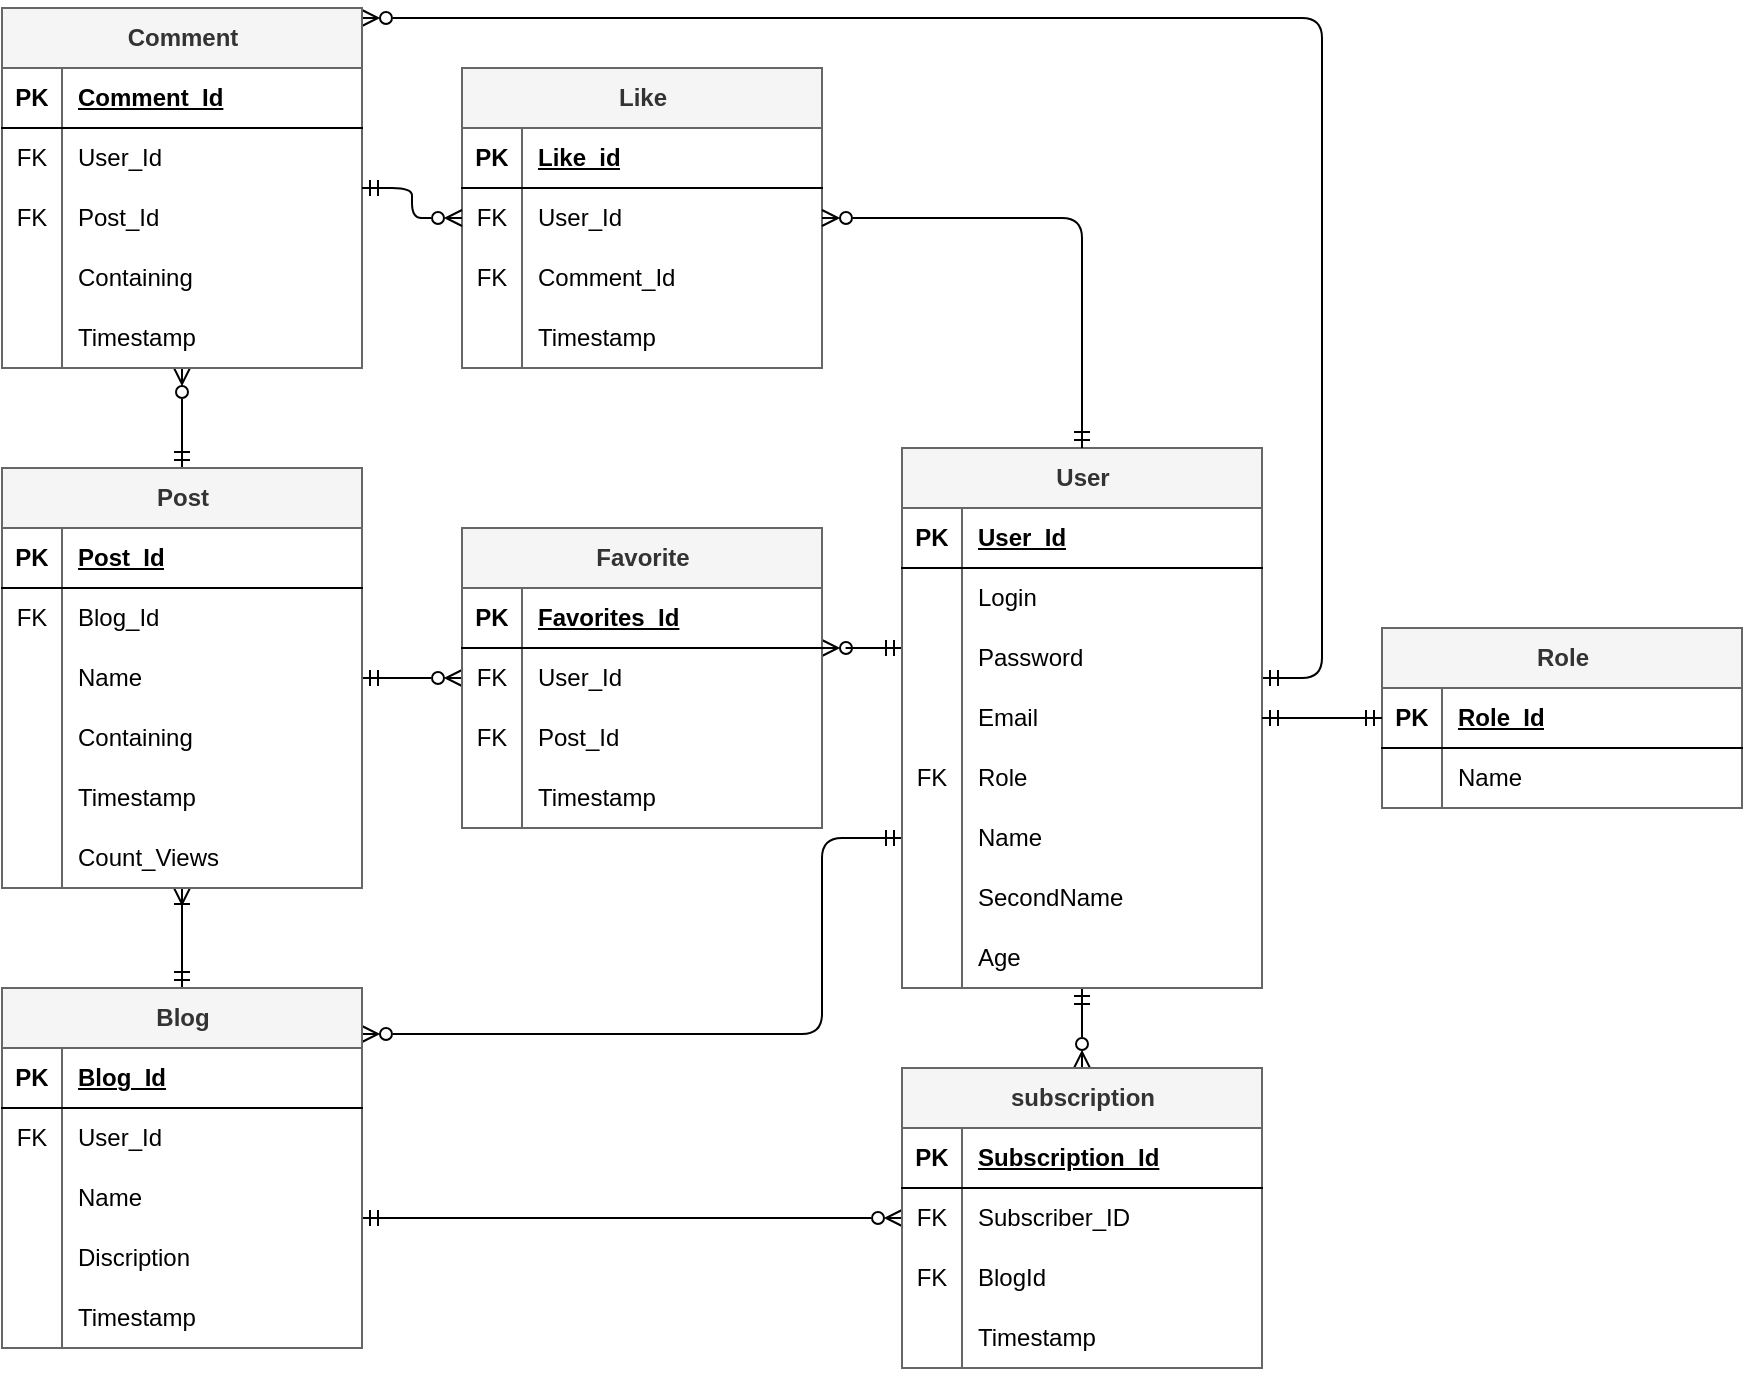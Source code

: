 <mxfile version="22.1.11" type="device">
  <diagram name="Page-1" id="2ca16b54-16f6-2749-3443-fa8db7711227">
    <mxGraphModel dx="864" dy="516" grid="1" gridSize="10" guides="1" tooltips="1" connect="1" arrows="1" fold="1" page="1" pageScale="1" pageWidth="1100" pageHeight="850" background="none" math="0" shadow="0">
      <root>
        <mxCell id="0" />
        <mxCell id="1" parent="0" />
        <mxCell id="2ed32ef02a7f4228-16" style="edgeStyle=orthogonalEdgeStyle;html=1;labelBackgroundColor=none;startArrow=ERmandOne;endArrow=ERzeroToMany;fontFamily=Verdana;fontSize=12;align=left;endFill=0;" parent="1" source="IvxlnlnPrXYvm2ln5vqU-77" target="IvxlnlnPrXYvm2ln5vqU-101" edge="1">
          <mxGeometry relative="1" as="geometry">
            <Array as="points">
              <mxPoint x="310" y="150" />
            </Array>
          </mxGeometry>
        </mxCell>
        <mxCell id="2ed32ef02a7f4228-22" style="edgeStyle=orthogonalEdgeStyle;html=1;labelBackgroundColor=none;startArrow=ERmandOne;endArrow=ERzeroToMany;fontFamily=Verdana;fontSize=12;align=left;endFill=0;" parent="1" source="IvxlnlnPrXYvm2ln5vqU-1" target="IvxlnlnPrXYvm2ln5vqU-55" edge="1">
          <mxGeometry relative="1" as="geometry">
            <mxPoint x="419" y="362.5" as="sourcePoint" />
            <Array as="points">
              <mxPoint x="630" y="485" />
              <mxPoint x="630" y="583" />
            </Array>
          </mxGeometry>
        </mxCell>
        <mxCell id="2ed32ef02a7f4228-15" style="edgeStyle=orthogonalEdgeStyle;html=1;labelBackgroundColor=none;startArrow=ERzeroToMany;endArrow=ERmandOne;fontFamily=Verdana;fontSize=12;align=left;startFill=0;endFill=0;" parent="1" source="IvxlnlnPrXYvm2ln5vqU-101" target="IvxlnlnPrXYvm2ln5vqU-1" edge="1">
          <mxGeometry relative="1" as="geometry">
            <mxPoint x="630" y="75" as="sourcePoint" />
            <mxPoint x="270" y="224" as="targetPoint" />
            <Array as="points">
              <mxPoint x="880" y="75" />
              <mxPoint x="880" y="405" />
            </Array>
          </mxGeometry>
        </mxCell>
        <mxCell id="hx0S6ZheHfsrSad6G5J0-6" style="edgeStyle=orthogonalEdgeStyle;rounded=0;orthogonalLoop=1;jettySize=auto;html=1;exitX=0.5;exitY=1;exitDx=0;exitDy=0;entryX=0.5;entryY=0;entryDx=0;entryDy=0;startArrow=ERmandOne;startFill=0;endArrow=ERzeroToMany;endFill=0;exitPerimeter=0;" parent="1" source="IvxlnlnPrXYvm2ln5vqU-23" target="IvxlnlnPrXYvm2ln5vqU-26" edge="1">
          <mxGeometry relative="1" as="geometry">
            <mxPoint x="510" y="393" as="sourcePoint" />
          </mxGeometry>
        </mxCell>
        <mxCell id="hx0S6ZheHfsrSad6G5J0-3" style="edgeStyle=orthogonalEdgeStyle;rounded=1;orthogonalLoop=1;jettySize=auto;html=1;exitX=0.5;exitY=0;exitDx=0;exitDy=0;startArrow=ERmandOne;startFill=0;endArrow=ERoneToMany;endFill=0;" parent="1" source="IvxlnlnPrXYvm2ln5vqU-55" target="IvxlnlnPrXYvm2ln5vqU-77" edge="1">
          <mxGeometry relative="1" as="geometry">
            <mxPoint x="510" y="540" as="targetPoint" />
          </mxGeometry>
        </mxCell>
        <mxCell id="hx0S6ZheHfsrSad6G5J0-7" style="edgeStyle=orthogonalEdgeStyle;rounded=1;orthogonalLoop=1;jettySize=auto;html=1;startArrow=ERzeroToMany;startFill=0;endArrow=ERmandOne;endFill=0;" parent="1" source="IvxlnlnPrXYvm2ln5vqU-26" target="IvxlnlnPrXYvm2ln5vqU-55" edge="1">
          <mxGeometry relative="1" as="geometry">
            <mxPoint x="420" y="600" as="sourcePoint" />
            <Array as="points">
              <mxPoint x="470" y="675" />
              <mxPoint x="470" y="675" />
            </Array>
          </mxGeometry>
        </mxCell>
        <mxCell id="hx0S6ZheHfsrSad6G5J0-10" style="edgeStyle=orthogonalEdgeStyle;rounded=1;orthogonalLoop=1;jettySize=auto;html=1;startArrow=ERmandOne;startFill=0;endArrow=ERzeroToMany;endFill=0;" parent="1" source="IvxlnlnPrXYvm2ln5vqU-1" target="IvxlnlnPrXYvm2ln5vqU-42" edge="1">
          <mxGeometry relative="1" as="geometry">
            <mxPoint x="601" y="332" as="sourcePoint" />
            <mxPoint x="850" y="750" as="targetPoint" />
            <Array as="points">
              <mxPoint x="640" y="390" />
              <mxPoint x="640" y="390" />
            </Array>
          </mxGeometry>
        </mxCell>
        <mxCell id="hx0S6ZheHfsrSad6G5J0-18" style="edgeStyle=orthogonalEdgeStyle;rounded=1;orthogonalLoop=1;jettySize=auto;html=1;startArrow=ERzeroToMany;startFill=0;endArrow=ERmandOne;endFill=0;" parent="1" source="IvxlnlnPrXYvm2ln5vqU-42" target="IvxlnlnPrXYvm2ln5vqU-77" edge="1">
          <mxGeometry relative="1" as="geometry">
            <mxPoint x="510" y="780" as="targetPoint" />
            <Array as="points" />
            <mxPoint x="420" y="705" as="sourcePoint" />
          </mxGeometry>
        </mxCell>
        <mxCell id="hx0S6ZheHfsrSad6G5J0-19" style="edgeStyle=orthogonalEdgeStyle;rounded=0;orthogonalLoop=1;jettySize=auto;html=1;exitX=0.5;exitY=1;exitDx=0;exitDy=0;" parent="1" edge="1">
          <mxGeometry relative="1" as="geometry">
            <mxPoint x="510" y="750" as="sourcePoint" />
            <mxPoint x="510" y="750" as="targetPoint" />
          </mxGeometry>
        </mxCell>
        <mxCell id="IvxlnlnPrXYvm2ln5vqU-1" value="User" style="shape=table;startSize=30;container=1;collapsible=1;childLayout=tableLayout;fixedRows=1;rowLines=0;fontStyle=1;align=center;resizeLast=1;html=1;fillColor=#f5f5f5;strokeColor=#666666;fontColor=#333333;" parent="1" vertex="1">
          <mxGeometry x="670" y="290" width="180" height="270" as="geometry">
            <mxRectangle x="660" y="272" width="70" height="30" as="alternateBounds" />
          </mxGeometry>
        </mxCell>
        <mxCell id="IvxlnlnPrXYvm2ln5vqU-2" value="" style="shape=tableRow;horizontal=0;startSize=0;swimlaneHead=0;swimlaneBody=0;fillColor=none;collapsible=0;dropTarget=0;points=[[0,0.5],[1,0.5]];portConstraint=eastwest;top=0;left=0;right=0;bottom=1;" parent="IvxlnlnPrXYvm2ln5vqU-1" vertex="1">
          <mxGeometry y="30" width="180" height="30" as="geometry" />
        </mxCell>
        <mxCell id="IvxlnlnPrXYvm2ln5vqU-3" value="PK" style="shape=partialRectangle;connectable=0;fillColor=none;top=0;left=0;bottom=0;right=0;fontStyle=1;overflow=hidden;whiteSpace=wrap;html=1;" parent="IvxlnlnPrXYvm2ln5vqU-2" vertex="1">
          <mxGeometry width="30" height="30" as="geometry">
            <mxRectangle width="30" height="30" as="alternateBounds" />
          </mxGeometry>
        </mxCell>
        <mxCell id="IvxlnlnPrXYvm2ln5vqU-4" value="User_Id" style="shape=partialRectangle;connectable=0;fillColor=none;top=0;left=0;bottom=0;right=0;align=left;spacingLeft=6;fontStyle=5;overflow=hidden;whiteSpace=wrap;html=1;" parent="IvxlnlnPrXYvm2ln5vqU-2" vertex="1">
          <mxGeometry x="30" width="150" height="30" as="geometry">
            <mxRectangle width="150" height="30" as="alternateBounds" />
          </mxGeometry>
        </mxCell>
        <mxCell id="IvxlnlnPrXYvm2ln5vqU-5" value="" style="shape=tableRow;horizontal=0;startSize=0;swimlaneHead=0;swimlaneBody=0;fillColor=none;collapsible=0;dropTarget=0;points=[[0,0.5],[1,0.5]];portConstraint=eastwest;top=0;left=0;right=0;bottom=0;" parent="IvxlnlnPrXYvm2ln5vqU-1" vertex="1">
          <mxGeometry y="60" width="180" height="30" as="geometry" />
        </mxCell>
        <mxCell id="IvxlnlnPrXYvm2ln5vqU-6" value="" style="shape=partialRectangle;connectable=0;fillColor=none;top=0;left=0;bottom=0;right=0;editable=1;overflow=hidden;whiteSpace=wrap;html=1;" parent="IvxlnlnPrXYvm2ln5vqU-5" vertex="1">
          <mxGeometry width="30" height="30" as="geometry">
            <mxRectangle width="30" height="30" as="alternateBounds" />
          </mxGeometry>
        </mxCell>
        <mxCell id="IvxlnlnPrXYvm2ln5vqU-7" value="Login" style="shape=partialRectangle;connectable=0;fillColor=none;top=0;left=0;bottom=0;right=0;align=left;spacingLeft=6;overflow=hidden;whiteSpace=wrap;html=1;" parent="IvxlnlnPrXYvm2ln5vqU-5" vertex="1">
          <mxGeometry x="30" width="150" height="30" as="geometry">
            <mxRectangle width="150" height="30" as="alternateBounds" />
          </mxGeometry>
        </mxCell>
        <mxCell id="IvxlnlnPrXYvm2ln5vqU-8" value="" style="shape=tableRow;horizontal=0;startSize=0;swimlaneHead=0;swimlaneBody=0;fillColor=none;collapsible=0;dropTarget=0;points=[[0,0.5],[1,0.5]];portConstraint=eastwest;top=0;left=0;right=0;bottom=0;" parent="IvxlnlnPrXYvm2ln5vqU-1" vertex="1">
          <mxGeometry y="90" width="180" height="30" as="geometry" />
        </mxCell>
        <mxCell id="IvxlnlnPrXYvm2ln5vqU-9" value="" style="shape=partialRectangle;connectable=0;fillColor=none;top=0;left=0;bottom=0;right=0;editable=1;overflow=hidden;whiteSpace=wrap;html=1;" parent="IvxlnlnPrXYvm2ln5vqU-8" vertex="1">
          <mxGeometry width="30" height="30" as="geometry">
            <mxRectangle width="30" height="30" as="alternateBounds" />
          </mxGeometry>
        </mxCell>
        <mxCell id="IvxlnlnPrXYvm2ln5vqU-10" value="Password" style="shape=partialRectangle;connectable=0;fillColor=none;top=0;left=0;bottom=0;right=0;align=left;spacingLeft=6;overflow=hidden;whiteSpace=wrap;html=1;" parent="IvxlnlnPrXYvm2ln5vqU-8" vertex="1">
          <mxGeometry x="30" width="150" height="30" as="geometry">
            <mxRectangle width="150" height="30" as="alternateBounds" />
          </mxGeometry>
        </mxCell>
        <mxCell id="IvxlnlnPrXYvm2ln5vqU-11" value="" style="shape=tableRow;horizontal=0;startSize=0;swimlaneHead=0;swimlaneBody=0;fillColor=none;collapsible=0;dropTarget=0;points=[[0,0.5],[1,0.5]];portConstraint=eastwest;top=0;left=0;right=0;bottom=0;" parent="IvxlnlnPrXYvm2ln5vqU-1" vertex="1">
          <mxGeometry y="120" width="180" height="30" as="geometry" />
        </mxCell>
        <mxCell id="IvxlnlnPrXYvm2ln5vqU-12" value="" style="shape=partialRectangle;connectable=0;fillColor=none;top=0;left=0;bottom=0;right=0;editable=1;overflow=hidden;whiteSpace=wrap;html=1;" parent="IvxlnlnPrXYvm2ln5vqU-11" vertex="1">
          <mxGeometry width="30" height="30" as="geometry">
            <mxRectangle width="30" height="30" as="alternateBounds" />
          </mxGeometry>
        </mxCell>
        <mxCell id="IvxlnlnPrXYvm2ln5vqU-13" value="Email" style="shape=partialRectangle;connectable=0;fillColor=none;top=0;left=0;bottom=0;right=0;align=left;spacingLeft=6;overflow=hidden;whiteSpace=wrap;html=1;" parent="IvxlnlnPrXYvm2ln5vqU-11" vertex="1">
          <mxGeometry x="30" width="150" height="30" as="geometry">
            <mxRectangle width="150" height="30" as="alternateBounds" />
          </mxGeometry>
        </mxCell>
        <mxCell id="IvxlnlnPrXYvm2ln5vqU-14" value="" style="shape=tableRow;horizontal=0;startSize=0;swimlaneHead=0;swimlaneBody=0;fillColor=none;collapsible=0;dropTarget=0;points=[[0,0.5],[1,0.5]];portConstraint=eastwest;top=0;left=0;right=0;bottom=0;" parent="IvxlnlnPrXYvm2ln5vqU-1" vertex="1">
          <mxGeometry y="150" width="180" height="30" as="geometry" />
        </mxCell>
        <mxCell id="IvxlnlnPrXYvm2ln5vqU-15" value="FK" style="shape=partialRectangle;connectable=0;fillColor=none;top=0;left=0;bottom=0;right=0;editable=1;overflow=hidden;whiteSpace=wrap;html=1;" parent="IvxlnlnPrXYvm2ln5vqU-14" vertex="1">
          <mxGeometry width="30" height="30" as="geometry">
            <mxRectangle width="30" height="30" as="alternateBounds" />
          </mxGeometry>
        </mxCell>
        <mxCell id="IvxlnlnPrXYvm2ln5vqU-16" value="Role" style="shape=partialRectangle;connectable=0;fillColor=none;top=0;left=0;bottom=0;right=0;align=left;spacingLeft=6;overflow=hidden;whiteSpace=wrap;html=1;" parent="IvxlnlnPrXYvm2ln5vqU-14" vertex="1">
          <mxGeometry x="30" width="150" height="30" as="geometry">
            <mxRectangle width="150" height="30" as="alternateBounds" />
          </mxGeometry>
        </mxCell>
        <mxCell id="IvxlnlnPrXYvm2ln5vqU-17" value="" style="shape=tableRow;horizontal=0;startSize=0;swimlaneHead=0;swimlaneBody=0;fillColor=none;collapsible=0;dropTarget=0;points=[[0,0.5],[1,0.5]];portConstraint=eastwest;top=0;left=0;right=0;bottom=0;" parent="IvxlnlnPrXYvm2ln5vqU-1" vertex="1">
          <mxGeometry y="180" width="180" height="30" as="geometry" />
        </mxCell>
        <mxCell id="IvxlnlnPrXYvm2ln5vqU-18" value="" style="shape=partialRectangle;connectable=0;fillColor=none;top=0;left=0;bottom=0;right=0;editable=1;overflow=hidden;whiteSpace=wrap;html=1;" parent="IvxlnlnPrXYvm2ln5vqU-17" vertex="1">
          <mxGeometry width="30" height="30" as="geometry">
            <mxRectangle width="30" height="30" as="alternateBounds" />
          </mxGeometry>
        </mxCell>
        <mxCell id="IvxlnlnPrXYvm2ln5vqU-19" value="Name" style="shape=partialRectangle;connectable=0;fillColor=none;top=0;left=0;bottom=0;right=0;align=left;spacingLeft=6;overflow=hidden;whiteSpace=wrap;html=1;" parent="IvxlnlnPrXYvm2ln5vqU-17" vertex="1">
          <mxGeometry x="30" width="150" height="30" as="geometry">
            <mxRectangle width="150" height="30" as="alternateBounds" />
          </mxGeometry>
        </mxCell>
        <mxCell id="IvxlnlnPrXYvm2ln5vqU-20" value="" style="shape=tableRow;horizontal=0;startSize=0;swimlaneHead=0;swimlaneBody=0;fillColor=none;collapsible=0;dropTarget=0;points=[[0,0.5],[1,0.5]];portConstraint=eastwest;top=0;left=0;right=0;bottom=0;" parent="IvxlnlnPrXYvm2ln5vqU-1" vertex="1">
          <mxGeometry y="210" width="180" height="30" as="geometry" />
        </mxCell>
        <mxCell id="IvxlnlnPrXYvm2ln5vqU-21" value="" style="shape=partialRectangle;connectable=0;fillColor=none;top=0;left=0;bottom=0;right=0;editable=1;overflow=hidden;whiteSpace=wrap;html=1;" parent="IvxlnlnPrXYvm2ln5vqU-20" vertex="1">
          <mxGeometry width="30" height="30" as="geometry">
            <mxRectangle width="30" height="30" as="alternateBounds" />
          </mxGeometry>
        </mxCell>
        <mxCell id="IvxlnlnPrXYvm2ln5vqU-22" value="SecondName" style="shape=partialRectangle;connectable=0;fillColor=none;top=0;left=0;bottom=0;right=0;align=left;spacingLeft=6;overflow=hidden;whiteSpace=wrap;html=1;" parent="IvxlnlnPrXYvm2ln5vqU-20" vertex="1">
          <mxGeometry x="30" width="150" height="30" as="geometry">
            <mxRectangle width="150" height="30" as="alternateBounds" />
          </mxGeometry>
        </mxCell>
        <mxCell id="IvxlnlnPrXYvm2ln5vqU-23" value="" style="shape=tableRow;horizontal=0;startSize=0;swimlaneHead=0;swimlaneBody=0;fillColor=none;collapsible=0;dropTarget=0;points=[[0,0.5],[1,0.5]];portConstraint=eastwest;top=0;left=0;right=0;bottom=0;" parent="IvxlnlnPrXYvm2ln5vqU-1" vertex="1">
          <mxGeometry y="240" width="180" height="30" as="geometry" />
        </mxCell>
        <mxCell id="IvxlnlnPrXYvm2ln5vqU-24" value="" style="shape=partialRectangle;connectable=0;fillColor=none;top=0;left=0;bottom=0;right=0;editable=1;overflow=hidden;whiteSpace=wrap;html=1;" parent="IvxlnlnPrXYvm2ln5vqU-23" vertex="1">
          <mxGeometry width="30" height="30" as="geometry">
            <mxRectangle width="30" height="30" as="alternateBounds" />
          </mxGeometry>
        </mxCell>
        <mxCell id="IvxlnlnPrXYvm2ln5vqU-25" value="Age" style="shape=partialRectangle;connectable=0;fillColor=none;top=0;left=0;bottom=0;right=0;align=left;spacingLeft=6;overflow=hidden;whiteSpace=wrap;html=1;" parent="IvxlnlnPrXYvm2ln5vqU-23" vertex="1">
          <mxGeometry x="30" width="150" height="30" as="geometry">
            <mxRectangle width="150" height="30" as="alternateBounds" />
          </mxGeometry>
        </mxCell>
        <mxCell id="IvxlnlnPrXYvm2ln5vqU-26" value="subscription" style="shape=table;startSize=30;container=1;collapsible=1;childLayout=tableLayout;fixedRows=1;rowLines=0;fontStyle=1;align=center;resizeLast=1;html=1;fillColor=#f5f5f5;strokeColor=#666666;fontColor=#333333;" parent="1" vertex="1">
          <mxGeometry x="670" y="600" width="180" height="150" as="geometry" />
        </mxCell>
        <mxCell id="IvxlnlnPrXYvm2ln5vqU-27" value="" style="shape=tableRow;horizontal=0;startSize=0;swimlaneHead=0;swimlaneBody=0;fillColor=none;collapsible=0;dropTarget=0;points=[[0,0.5],[1,0.5]];portConstraint=eastwest;top=0;left=0;right=0;bottom=1;" parent="IvxlnlnPrXYvm2ln5vqU-26" vertex="1">
          <mxGeometry y="30" width="180" height="30" as="geometry" />
        </mxCell>
        <mxCell id="IvxlnlnPrXYvm2ln5vqU-28" value="PK" style="shape=partialRectangle;connectable=0;fillColor=none;top=0;left=0;bottom=0;right=0;fontStyle=1;overflow=hidden;whiteSpace=wrap;html=1;" parent="IvxlnlnPrXYvm2ln5vqU-27" vertex="1">
          <mxGeometry width="30" height="30" as="geometry">
            <mxRectangle width="30" height="30" as="alternateBounds" />
          </mxGeometry>
        </mxCell>
        <mxCell id="IvxlnlnPrXYvm2ln5vqU-29" value="Subscription_Id" style="shape=partialRectangle;connectable=0;fillColor=none;top=0;left=0;bottom=0;right=0;align=left;spacingLeft=6;fontStyle=5;overflow=hidden;whiteSpace=wrap;html=1;" parent="IvxlnlnPrXYvm2ln5vqU-27" vertex="1">
          <mxGeometry x="30" width="150" height="30" as="geometry">
            <mxRectangle width="150" height="30" as="alternateBounds" />
          </mxGeometry>
        </mxCell>
        <mxCell id="IvxlnlnPrXYvm2ln5vqU-30" value="" style="shape=tableRow;horizontal=0;startSize=0;swimlaneHead=0;swimlaneBody=0;fillColor=none;collapsible=0;dropTarget=0;points=[[0,0.5],[1,0.5]];portConstraint=eastwest;top=0;left=0;right=0;bottom=0;" parent="IvxlnlnPrXYvm2ln5vqU-26" vertex="1">
          <mxGeometry y="60" width="180" height="30" as="geometry" />
        </mxCell>
        <mxCell id="IvxlnlnPrXYvm2ln5vqU-31" value="FK" style="shape=partialRectangle;connectable=0;fillColor=none;top=0;left=0;bottom=0;right=0;editable=1;overflow=hidden;whiteSpace=wrap;html=1;" parent="IvxlnlnPrXYvm2ln5vqU-30" vertex="1">
          <mxGeometry width="30" height="30" as="geometry">
            <mxRectangle width="30" height="30" as="alternateBounds" />
          </mxGeometry>
        </mxCell>
        <mxCell id="IvxlnlnPrXYvm2ln5vqU-32" value="Subscriber_ID" style="shape=partialRectangle;connectable=0;fillColor=none;top=0;left=0;bottom=0;right=0;align=left;spacingLeft=6;overflow=hidden;whiteSpace=wrap;html=1;" parent="IvxlnlnPrXYvm2ln5vqU-30" vertex="1">
          <mxGeometry x="30" width="150" height="30" as="geometry">
            <mxRectangle width="150" height="30" as="alternateBounds" />
          </mxGeometry>
        </mxCell>
        <mxCell id="IvxlnlnPrXYvm2ln5vqU-33" value="" style="shape=tableRow;horizontal=0;startSize=0;swimlaneHead=0;swimlaneBody=0;fillColor=none;collapsible=0;dropTarget=0;points=[[0,0.5],[1,0.5]];portConstraint=eastwest;top=0;left=0;right=0;bottom=0;" parent="IvxlnlnPrXYvm2ln5vqU-26" vertex="1">
          <mxGeometry y="90" width="180" height="30" as="geometry" />
        </mxCell>
        <mxCell id="IvxlnlnPrXYvm2ln5vqU-34" value="FK" style="shape=partialRectangle;connectable=0;fillColor=none;top=0;left=0;bottom=0;right=0;editable=1;overflow=hidden;whiteSpace=wrap;html=1;" parent="IvxlnlnPrXYvm2ln5vqU-33" vertex="1">
          <mxGeometry width="30" height="30" as="geometry">
            <mxRectangle width="30" height="30" as="alternateBounds" />
          </mxGeometry>
        </mxCell>
        <mxCell id="IvxlnlnPrXYvm2ln5vqU-35" value="BlogId" style="shape=partialRectangle;connectable=0;fillColor=none;top=0;left=0;bottom=0;right=0;align=left;spacingLeft=6;overflow=hidden;whiteSpace=wrap;html=1;" parent="IvxlnlnPrXYvm2ln5vqU-33" vertex="1">
          <mxGeometry x="30" width="150" height="30" as="geometry">
            <mxRectangle width="150" height="30" as="alternateBounds" />
          </mxGeometry>
        </mxCell>
        <mxCell id="IvxlnlnPrXYvm2ln5vqU-39" value="" style="shape=tableRow;horizontal=0;startSize=0;swimlaneHead=0;swimlaneBody=0;fillColor=none;collapsible=0;dropTarget=0;points=[[0,0.5],[1,0.5]];portConstraint=eastwest;top=0;left=0;right=0;bottom=0;" parent="IvxlnlnPrXYvm2ln5vqU-26" vertex="1">
          <mxGeometry y="120" width="180" height="30" as="geometry" />
        </mxCell>
        <mxCell id="IvxlnlnPrXYvm2ln5vqU-40" value="" style="shape=partialRectangle;connectable=0;fillColor=none;top=0;left=0;bottom=0;right=0;editable=1;overflow=hidden;whiteSpace=wrap;html=1;" parent="IvxlnlnPrXYvm2ln5vqU-39" vertex="1">
          <mxGeometry width="30" height="30" as="geometry">
            <mxRectangle width="30" height="30" as="alternateBounds" />
          </mxGeometry>
        </mxCell>
        <mxCell id="IvxlnlnPrXYvm2ln5vqU-41" value="Timestamp" style="shape=partialRectangle;connectable=0;fillColor=none;top=0;left=0;bottom=0;right=0;align=left;spacingLeft=6;overflow=hidden;whiteSpace=wrap;html=1;" parent="IvxlnlnPrXYvm2ln5vqU-39" vertex="1">
          <mxGeometry x="30" width="150" height="30" as="geometry">
            <mxRectangle width="150" height="30" as="alternateBounds" />
          </mxGeometry>
        </mxCell>
        <mxCell id="IvxlnlnPrXYvm2ln5vqU-42" value="Favorite" style="shape=table;startSize=30;container=1;collapsible=1;childLayout=tableLayout;fixedRows=1;rowLines=0;fontStyle=1;align=center;resizeLast=1;html=1;fillColor=#f5f5f5;strokeColor=#666666;fontColor=#333333;" parent="1" vertex="1">
          <mxGeometry x="450" y="330" width="180" height="150" as="geometry" />
        </mxCell>
        <mxCell id="IvxlnlnPrXYvm2ln5vqU-43" value="" style="shape=tableRow;horizontal=0;startSize=0;swimlaneHead=0;swimlaneBody=0;fillColor=none;collapsible=0;dropTarget=0;points=[[0,0.5],[1,0.5]];portConstraint=eastwest;top=0;left=0;right=0;bottom=1;" parent="IvxlnlnPrXYvm2ln5vqU-42" vertex="1">
          <mxGeometry y="30" width="180" height="30" as="geometry" />
        </mxCell>
        <mxCell id="IvxlnlnPrXYvm2ln5vqU-44" value="PK" style="shape=partialRectangle;connectable=0;fillColor=none;top=0;left=0;bottom=0;right=0;fontStyle=1;overflow=hidden;whiteSpace=wrap;html=1;" parent="IvxlnlnPrXYvm2ln5vqU-43" vertex="1">
          <mxGeometry width="30" height="30" as="geometry">
            <mxRectangle width="30" height="30" as="alternateBounds" />
          </mxGeometry>
        </mxCell>
        <mxCell id="IvxlnlnPrXYvm2ln5vqU-45" value="Favorites_Id" style="shape=partialRectangle;connectable=0;fillColor=none;top=0;left=0;bottom=0;right=0;align=left;spacingLeft=6;fontStyle=5;overflow=hidden;whiteSpace=wrap;html=1;" parent="IvxlnlnPrXYvm2ln5vqU-43" vertex="1">
          <mxGeometry x="30" width="150" height="30" as="geometry">
            <mxRectangle width="150" height="30" as="alternateBounds" />
          </mxGeometry>
        </mxCell>
        <mxCell id="IvxlnlnPrXYvm2ln5vqU-46" value="" style="shape=tableRow;horizontal=0;startSize=0;swimlaneHead=0;swimlaneBody=0;fillColor=none;collapsible=0;dropTarget=0;points=[[0,0.5],[1,0.5]];portConstraint=eastwest;top=0;left=0;right=0;bottom=0;" parent="IvxlnlnPrXYvm2ln5vqU-42" vertex="1">
          <mxGeometry y="60" width="180" height="30" as="geometry" />
        </mxCell>
        <mxCell id="IvxlnlnPrXYvm2ln5vqU-47" value="FK" style="shape=partialRectangle;connectable=0;fillColor=none;top=0;left=0;bottom=0;right=0;editable=1;overflow=hidden;whiteSpace=wrap;html=1;" parent="IvxlnlnPrXYvm2ln5vqU-46" vertex="1">
          <mxGeometry width="30" height="30" as="geometry">
            <mxRectangle width="30" height="30" as="alternateBounds" />
          </mxGeometry>
        </mxCell>
        <mxCell id="IvxlnlnPrXYvm2ln5vqU-48" value="User_Id" style="shape=partialRectangle;connectable=0;fillColor=none;top=0;left=0;bottom=0;right=0;align=left;spacingLeft=6;overflow=hidden;whiteSpace=wrap;html=1;" parent="IvxlnlnPrXYvm2ln5vqU-46" vertex="1">
          <mxGeometry x="30" width="150" height="30" as="geometry">
            <mxRectangle width="150" height="30" as="alternateBounds" />
          </mxGeometry>
        </mxCell>
        <mxCell id="IvxlnlnPrXYvm2ln5vqU-49" value="" style="shape=tableRow;horizontal=0;startSize=0;swimlaneHead=0;swimlaneBody=0;fillColor=none;collapsible=0;dropTarget=0;points=[[0,0.5],[1,0.5]];portConstraint=eastwest;top=0;left=0;right=0;bottom=0;" parent="IvxlnlnPrXYvm2ln5vqU-42" vertex="1">
          <mxGeometry y="90" width="180" height="30" as="geometry" />
        </mxCell>
        <mxCell id="IvxlnlnPrXYvm2ln5vqU-50" value="FK" style="shape=partialRectangle;connectable=0;fillColor=none;top=0;left=0;bottom=0;right=0;editable=1;overflow=hidden;whiteSpace=wrap;html=1;" parent="IvxlnlnPrXYvm2ln5vqU-49" vertex="1">
          <mxGeometry width="30" height="30" as="geometry">
            <mxRectangle width="30" height="30" as="alternateBounds" />
          </mxGeometry>
        </mxCell>
        <mxCell id="IvxlnlnPrXYvm2ln5vqU-51" value="Post_Id" style="shape=partialRectangle;connectable=0;fillColor=none;top=0;left=0;bottom=0;right=0;align=left;spacingLeft=6;overflow=hidden;whiteSpace=wrap;html=1;" parent="IvxlnlnPrXYvm2ln5vqU-49" vertex="1">
          <mxGeometry x="30" width="150" height="30" as="geometry">
            <mxRectangle width="150" height="30" as="alternateBounds" />
          </mxGeometry>
        </mxCell>
        <mxCell id="IvxlnlnPrXYvm2ln5vqU-52" value="" style="shape=tableRow;horizontal=0;startSize=0;swimlaneHead=0;swimlaneBody=0;fillColor=none;collapsible=0;dropTarget=0;points=[[0,0.5],[1,0.5]];portConstraint=eastwest;top=0;left=0;right=0;bottom=0;" parent="IvxlnlnPrXYvm2ln5vqU-42" vertex="1">
          <mxGeometry y="120" width="180" height="30" as="geometry" />
        </mxCell>
        <mxCell id="IvxlnlnPrXYvm2ln5vqU-53" value="" style="shape=partialRectangle;connectable=0;fillColor=none;top=0;left=0;bottom=0;right=0;editable=1;overflow=hidden;whiteSpace=wrap;html=1;" parent="IvxlnlnPrXYvm2ln5vqU-52" vertex="1">
          <mxGeometry width="30" height="30" as="geometry">
            <mxRectangle width="30" height="30" as="alternateBounds" />
          </mxGeometry>
        </mxCell>
        <mxCell id="IvxlnlnPrXYvm2ln5vqU-54" value="Timestamp" style="shape=partialRectangle;connectable=0;fillColor=none;top=0;left=0;bottom=0;right=0;align=left;spacingLeft=6;overflow=hidden;whiteSpace=wrap;html=1;" parent="IvxlnlnPrXYvm2ln5vqU-52" vertex="1">
          <mxGeometry x="30" width="150" height="30" as="geometry">
            <mxRectangle width="150" height="30" as="alternateBounds" />
          </mxGeometry>
        </mxCell>
        <mxCell id="IvxlnlnPrXYvm2ln5vqU-55" value="Blog" style="shape=table;startSize=30;container=1;collapsible=1;childLayout=tableLayout;fixedRows=1;rowLines=0;fontStyle=1;align=center;resizeLast=1;html=1;fillColor=#f5f5f5;strokeColor=#666666;fontColor=#333333;" parent="1" vertex="1">
          <mxGeometry x="220" y="560" width="180" height="180" as="geometry" />
        </mxCell>
        <mxCell id="IvxlnlnPrXYvm2ln5vqU-56" value="" style="shape=tableRow;horizontal=0;startSize=0;swimlaneHead=0;swimlaneBody=0;fillColor=none;collapsible=0;dropTarget=0;points=[[0,0.5],[1,0.5]];portConstraint=eastwest;top=0;left=0;right=0;bottom=1;" parent="IvxlnlnPrXYvm2ln5vqU-55" vertex="1">
          <mxGeometry y="30" width="180" height="30" as="geometry" />
        </mxCell>
        <mxCell id="IvxlnlnPrXYvm2ln5vqU-57" value="PK" style="shape=partialRectangle;connectable=0;fillColor=none;top=0;left=0;bottom=0;right=0;fontStyle=1;overflow=hidden;whiteSpace=wrap;html=1;" parent="IvxlnlnPrXYvm2ln5vqU-56" vertex="1">
          <mxGeometry width="30" height="30" as="geometry">
            <mxRectangle width="30" height="30" as="alternateBounds" />
          </mxGeometry>
        </mxCell>
        <mxCell id="IvxlnlnPrXYvm2ln5vqU-58" value="Blog_Id" style="shape=partialRectangle;connectable=0;fillColor=none;top=0;left=0;bottom=0;right=0;align=left;spacingLeft=6;fontStyle=5;overflow=hidden;whiteSpace=wrap;html=1;" parent="IvxlnlnPrXYvm2ln5vqU-56" vertex="1">
          <mxGeometry x="30" width="150" height="30" as="geometry">
            <mxRectangle width="150" height="30" as="alternateBounds" />
          </mxGeometry>
        </mxCell>
        <mxCell id="IvxlnlnPrXYvm2ln5vqU-59" value="" style="shape=tableRow;horizontal=0;startSize=0;swimlaneHead=0;swimlaneBody=0;fillColor=none;collapsible=0;dropTarget=0;points=[[0,0.5],[1,0.5]];portConstraint=eastwest;top=0;left=0;right=0;bottom=0;" parent="IvxlnlnPrXYvm2ln5vqU-55" vertex="1">
          <mxGeometry y="60" width="180" height="30" as="geometry" />
        </mxCell>
        <mxCell id="IvxlnlnPrXYvm2ln5vqU-60" value="FK" style="shape=partialRectangle;connectable=0;fillColor=none;top=0;left=0;bottom=0;right=0;editable=1;overflow=hidden;whiteSpace=wrap;html=1;" parent="IvxlnlnPrXYvm2ln5vqU-59" vertex="1">
          <mxGeometry width="30" height="30" as="geometry">
            <mxRectangle width="30" height="30" as="alternateBounds" />
          </mxGeometry>
        </mxCell>
        <mxCell id="IvxlnlnPrXYvm2ln5vqU-61" value="User_Id" style="shape=partialRectangle;connectable=0;fillColor=none;top=0;left=0;bottom=0;right=0;align=left;spacingLeft=6;overflow=hidden;whiteSpace=wrap;html=1;" parent="IvxlnlnPrXYvm2ln5vqU-59" vertex="1">
          <mxGeometry x="30" width="150" height="30" as="geometry">
            <mxRectangle width="150" height="30" as="alternateBounds" />
          </mxGeometry>
        </mxCell>
        <mxCell id="IvxlnlnPrXYvm2ln5vqU-62" value="" style="shape=tableRow;horizontal=0;startSize=0;swimlaneHead=0;swimlaneBody=0;fillColor=none;collapsible=0;dropTarget=0;points=[[0,0.5],[1,0.5]];portConstraint=eastwest;top=0;left=0;right=0;bottom=0;" parent="IvxlnlnPrXYvm2ln5vqU-55" vertex="1">
          <mxGeometry y="90" width="180" height="30" as="geometry" />
        </mxCell>
        <mxCell id="IvxlnlnPrXYvm2ln5vqU-63" value="" style="shape=partialRectangle;connectable=0;fillColor=none;top=0;left=0;bottom=0;right=0;editable=1;overflow=hidden;whiteSpace=wrap;html=1;" parent="IvxlnlnPrXYvm2ln5vqU-62" vertex="1">
          <mxGeometry width="30" height="30" as="geometry">
            <mxRectangle width="30" height="30" as="alternateBounds" />
          </mxGeometry>
        </mxCell>
        <mxCell id="IvxlnlnPrXYvm2ln5vqU-64" value="Name" style="shape=partialRectangle;connectable=0;fillColor=none;top=0;left=0;bottom=0;right=0;align=left;spacingLeft=6;overflow=hidden;whiteSpace=wrap;html=1;" parent="IvxlnlnPrXYvm2ln5vqU-62" vertex="1">
          <mxGeometry x="30" width="150" height="30" as="geometry">
            <mxRectangle width="150" height="30" as="alternateBounds" />
          </mxGeometry>
        </mxCell>
        <mxCell id="IvxlnlnPrXYvm2ln5vqU-65" value="" style="shape=tableRow;horizontal=0;startSize=0;swimlaneHead=0;swimlaneBody=0;fillColor=none;collapsible=0;dropTarget=0;points=[[0,0.5],[1,0.5]];portConstraint=eastwest;top=0;left=0;right=0;bottom=0;" parent="IvxlnlnPrXYvm2ln5vqU-55" vertex="1">
          <mxGeometry y="120" width="180" height="30" as="geometry" />
        </mxCell>
        <mxCell id="IvxlnlnPrXYvm2ln5vqU-66" value="" style="shape=partialRectangle;connectable=0;fillColor=none;top=0;left=0;bottom=0;right=0;editable=1;overflow=hidden;whiteSpace=wrap;html=1;" parent="IvxlnlnPrXYvm2ln5vqU-65" vertex="1">
          <mxGeometry width="30" height="30" as="geometry">
            <mxRectangle width="30" height="30" as="alternateBounds" />
          </mxGeometry>
        </mxCell>
        <mxCell id="IvxlnlnPrXYvm2ln5vqU-67" value="Discription" style="shape=partialRectangle;connectable=0;fillColor=none;top=0;left=0;bottom=0;right=0;align=left;spacingLeft=6;overflow=hidden;whiteSpace=wrap;html=1;" parent="IvxlnlnPrXYvm2ln5vqU-65" vertex="1">
          <mxGeometry x="30" width="150" height="30" as="geometry">
            <mxRectangle width="150" height="30" as="alternateBounds" />
          </mxGeometry>
        </mxCell>
        <mxCell id="IvxlnlnPrXYvm2ln5vqU-68" value="" style="shape=tableRow;horizontal=0;startSize=0;swimlaneHead=0;swimlaneBody=0;fillColor=none;collapsible=0;dropTarget=0;points=[[0,0.5],[1,0.5]];portConstraint=eastwest;top=0;left=0;right=0;bottom=0;" parent="IvxlnlnPrXYvm2ln5vqU-55" vertex="1">
          <mxGeometry y="150" width="180" height="30" as="geometry" />
        </mxCell>
        <mxCell id="IvxlnlnPrXYvm2ln5vqU-69" value="" style="shape=partialRectangle;connectable=0;fillColor=none;top=0;left=0;bottom=0;right=0;editable=1;overflow=hidden;whiteSpace=wrap;html=1;" parent="IvxlnlnPrXYvm2ln5vqU-68" vertex="1">
          <mxGeometry width="30" height="30" as="geometry">
            <mxRectangle width="30" height="30" as="alternateBounds" />
          </mxGeometry>
        </mxCell>
        <mxCell id="IvxlnlnPrXYvm2ln5vqU-70" value="Timestamp" style="shape=partialRectangle;connectable=0;fillColor=none;top=0;left=0;bottom=0;right=0;align=left;spacingLeft=6;overflow=hidden;whiteSpace=wrap;html=1;" parent="IvxlnlnPrXYvm2ln5vqU-68" vertex="1">
          <mxGeometry x="30" width="150" height="30" as="geometry">
            <mxRectangle width="150" height="30" as="alternateBounds" />
          </mxGeometry>
        </mxCell>
        <mxCell id="IvxlnlnPrXYvm2ln5vqU-77" value="Post" style="shape=table;startSize=30;container=1;collapsible=1;childLayout=tableLayout;fixedRows=1;rowLines=0;fontStyle=1;align=center;resizeLast=1;html=1;fillColor=#f5f5f5;strokeColor=#666666;fontColor=#333333;" parent="1" vertex="1">
          <mxGeometry x="220" y="300" width="180" height="210" as="geometry" />
        </mxCell>
        <mxCell id="IvxlnlnPrXYvm2ln5vqU-78" value="" style="shape=tableRow;horizontal=0;startSize=0;swimlaneHead=0;swimlaneBody=0;fillColor=none;collapsible=0;dropTarget=0;points=[[0,0.5],[1,0.5]];portConstraint=eastwest;top=0;left=0;right=0;bottom=1;" parent="IvxlnlnPrXYvm2ln5vqU-77" vertex="1">
          <mxGeometry y="30" width="180" height="30" as="geometry" />
        </mxCell>
        <mxCell id="IvxlnlnPrXYvm2ln5vqU-79" value="PK" style="shape=partialRectangle;connectable=0;fillColor=none;top=0;left=0;bottom=0;right=0;fontStyle=1;overflow=hidden;whiteSpace=wrap;html=1;" parent="IvxlnlnPrXYvm2ln5vqU-78" vertex="1">
          <mxGeometry width="30" height="30" as="geometry">
            <mxRectangle width="30" height="30" as="alternateBounds" />
          </mxGeometry>
        </mxCell>
        <mxCell id="IvxlnlnPrXYvm2ln5vqU-80" value="Post_Id" style="shape=partialRectangle;connectable=0;fillColor=none;top=0;left=0;bottom=0;right=0;align=left;spacingLeft=6;fontStyle=5;overflow=hidden;whiteSpace=wrap;html=1;" parent="IvxlnlnPrXYvm2ln5vqU-78" vertex="1">
          <mxGeometry x="30" width="150" height="30" as="geometry">
            <mxRectangle width="150" height="30" as="alternateBounds" />
          </mxGeometry>
        </mxCell>
        <mxCell id="IvxlnlnPrXYvm2ln5vqU-81" value="" style="shape=tableRow;horizontal=0;startSize=0;swimlaneHead=0;swimlaneBody=0;fillColor=none;collapsible=0;dropTarget=0;points=[[0,0.5],[1,0.5]];portConstraint=eastwest;top=0;left=0;right=0;bottom=0;" parent="IvxlnlnPrXYvm2ln5vqU-77" vertex="1">
          <mxGeometry y="60" width="180" height="30" as="geometry" />
        </mxCell>
        <mxCell id="IvxlnlnPrXYvm2ln5vqU-82" value="FK" style="shape=partialRectangle;connectable=0;fillColor=none;top=0;left=0;bottom=0;right=0;editable=1;overflow=hidden;whiteSpace=wrap;html=1;" parent="IvxlnlnPrXYvm2ln5vqU-81" vertex="1">
          <mxGeometry width="30" height="30" as="geometry">
            <mxRectangle width="30" height="30" as="alternateBounds" />
          </mxGeometry>
        </mxCell>
        <mxCell id="IvxlnlnPrXYvm2ln5vqU-83" value="Blog_Id" style="shape=partialRectangle;connectable=0;fillColor=none;top=0;left=0;bottom=0;right=0;align=left;spacingLeft=6;overflow=hidden;whiteSpace=wrap;html=1;" parent="IvxlnlnPrXYvm2ln5vqU-81" vertex="1">
          <mxGeometry x="30" width="150" height="30" as="geometry">
            <mxRectangle width="150" height="30" as="alternateBounds" />
          </mxGeometry>
        </mxCell>
        <mxCell id="IvxlnlnPrXYvm2ln5vqU-84" value="" style="shape=tableRow;horizontal=0;startSize=0;swimlaneHead=0;swimlaneBody=0;fillColor=none;collapsible=0;dropTarget=0;points=[[0,0.5],[1,0.5]];portConstraint=eastwest;top=0;left=0;right=0;bottom=0;" parent="IvxlnlnPrXYvm2ln5vqU-77" vertex="1">
          <mxGeometry y="90" width="180" height="30" as="geometry" />
        </mxCell>
        <mxCell id="IvxlnlnPrXYvm2ln5vqU-85" value="" style="shape=partialRectangle;connectable=0;fillColor=none;top=0;left=0;bottom=0;right=0;editable=1;overflow=hidden;whiteSpace=wrap;html=1;" parent="IvxlnlnPrXYvm2ln5vqU-84" vertex="1">
          <mxGeometry width="30" height="30" as="geometry">
            <mxRectangle width="30" height="30" as="alternateBounds" />
          </mxGeometry>
        </mxCell>
        <mxCell id="IvxlnlnPrXYvm2ln5vqU-86" value="Name" style="shape=partialRectangle;connectable=0;fillColor=none;top=0;left=0;bottom=0;right=0;align=left;spacingLeft=6;overflow=hidden;whiteSpace=wrap;html=1;" parent="IvxlnlnPrXYvm2ln5vqU-84" vertex="1">
          <mxGeometry x="30" width="150" height="30" as="geometry">
            <mxRectangle width="150" height="30" as="alternateBounds" />
          </mxGeometry>
        </mxCell>
        <mxCell id="IvxlnlnPrXYvm2ln5vqU-87" value="" style="shape=tableRow;horizontal=0;startSize=0;swimlaneHead=0;swimlaneBody=0;fillColor=none;collapsible=0;dropTarget=0;points=[[0,0.5],[1,0.5]];portConstraint=eastwest;top=0;left=0;right=0;bottom=0;" parent="IvxlnlnPrXYvm2ln5vqU-77" vertex="1">
          <mxGeometry y="120" width="180" height="30" as="geometry" />
        </mxCell>
        <mxCell id="IvxlnlnPrXYvm2ln5vqU-88" value="" style="shape=partialRectangle;connectable=0;fillColor=none;top=0;left=0;bottom=0;right=0;editable=1;overflow=hidden;whiteSpace=wrap;html=1;" parent="IvxlnlnPrXYvm2ln5vqU-87" vertex="1">
          <mxGeometry width="30" height="30" as="geometry">
            <mxRectangle width="30" height="30" as="alternateBounds" />
          </mxGeometry>
        </mxCell>
        <mxCell id="IvxlnlnPrXYvm2ln5vqU-89" value="Containing" style="shape=partialRectangle;connectable=0;fillColor=none;top=0;left=0;bottom=0;right=0;align=left;spacingLeft=6;overflow=hidden;whiteSpace=wrap;html=1;" parent="IvxlnlnPrXYvm2ln5vqU-87" vertex="1">
          <mxGeometry x="30" width="150" height="30" as="geometry">
            <mxRectangle width="150" height="30" as="alternateBounds" />
          </mxGeometry>
        </mxCell>
        <mxCell id="IvxlnlnPrXYvm2ln5vqU-90" value="" style="shape=tableRow;horizontal=0;startSize=0;swimlaneHead=0;swimlaneBody=0;fillColor=none;collapsible=0;dropTarget=0;points=[[0,0.5],[1,0.5]];portConstraint=eastwest;top=0;left=0;right=0;bottom=0;" parent="IvxlnlnPrXYvm2ln5vqU-77" vertex="1">
          <mxGeometry y="150" width="180" height="30" as="geometry" />
        </mxCell>
        <mxCell id="IvxlnlnPrXYvm2ln5vqU-91" value="" style="shape=partialRectangle;connectable=0;fillColor=none;top=0;left=0;bottom=0;right=0;editable=1;overflow=hidden;whiteSpace=wrap;html=1;" parent="IvxlnlnPrXYvm2ln5vqU-90" vertex="1">
          <mxGeometry width="30" height="30" as="geometry">
            <mxRectangle width="30" height="30" as="alternateBounds" />
          </mxGeometry>
        </mxCell>
        <mxCell id="IvxlnlnPrXYvm2ln5vqU-92" value="Timestamp" style="shape=partialRectangle;connectable=0;fillColor=none;top=0;left=0;bottom=0;right=0;align=left;spacingLeft=6;overflow=hidden;whiteSpace=wrap;html=1;" parent="IvxlnlnPrXYvm2ln5vqU-90" vertex="1">
          <mxGeometry x="30" width="150" height="30" as="geometry">
            <mxRectangle width="150" height="30" as="alternateBounds" />
          </mxGeometry>
        </mxCell>
        <mxCell id="IvxlnlnPrXYvm2ln5vqU-96" value="" style="shape=tableRow;horizontal=0;startSize=0;swimlaneHead=0;swimlaneBody=0;fillColor=none;collapsible=0;dropTarget=0;points=[[0,0.5],[1,0.5]];portConstraint=eastwest;top=0;left=0;right=0;bottom=0;" parent="IvxlnlnPrXYvm2ln5vqU-77" vertex="1">
          <mxGeometry y="180" width="180" height="30" as="geometry" />
        </mxCell>
        <mxCell id="IvxlnlnPrXYvm2ln5vqU-97" value="" style="shape=partialRectangle;connectable=0;fillColor=none;top=0;left=0;bottom=0;right=0;editable=1;overflow=hidden;whiteSpace=wrap;html=1;" parent="IvxlnlnPrXYvm2ln5vqU-96" vertex="1">
          <mxGeometry width="30" height="30" as="geometry">
            <mxRectangle width="30" height="30" as="alternateBounds" />
          </mxGeometry>
        </mxCell>
        <mxCell id="IvxlnlnPrXYvm2ln5vqU-98" value="Count_Views" style="shape=partialRectangle;connectable=0;fillColor=none;top=0;left=0;bottom=0;right=0;align=left;spacingLeft=6;overflow=hidden;whiteSpace=wrap;html=1;" parent="IvxlnlnPrXYvm2ln5vqU-96" vertex="1">
          <mxGeometry x="30" width="150" height="30" as="geometry">
            <mxRectangle width="150" height="30" as="alternateBounds" />
          </mxGeometry>
        </mxCell>
        <mxCell id="IvxlnlnPrXYvm2ln5vqU-101" value="Comment" style="shape=table;startSize=30;container=1;collapsible=1;childLayout=tableLayout;fixedRows=1;rowLines=0;fontStyle=1;align=center;resizeLast=1;html=1;fillColor=#f5f5f5;strokeColor=#666666;fontColor=#333333;" parent="1" vertex="1">
          <mxGeometry x="220" y="70" width="180" height="180" as="geometry" />
        </mxCell>
        <mxCell id="IvxlnlnPrXYvm2ln5vqU-102" value="" style="shape=tableRow;horizontal=0;startSize=0;swimlaneHead=0;swimlaneBody=0;fillColor=none;collapsible=0;dropTarget=0;points=[[0,0.5],[1,0.5]];portConstraint=eastwest;top=0;left=0;right=0;bottom=1;" parent="IvxlnlnPrXYvm2ln5vqU-101" vertex="1">
          <mxGeometry y="30" width="180" height="30" as="geometry" />
        </mxCell>
        <mxCell id="IvxlnlnPrXYvm2ln5vqU-103" value="PK" style="shape=partialRectangle;connectable=0;fillColor=none;top=0;left=0;bottom=0;right=0;fontStyle=1;overflow=hidden;whiteSpace=wrap;html=1;" parent="IvxlnlnPrXYvm2ln5vqU-102" vertex="1">
          <mxGeometry width="30" height="30" as="geometry">
            <mxRectangle width="30" height="30" as="alternateBounds" />
          </mxGeometry>
        </mxCell>
        <mxCell id="IvxlnlnPrXYvm2ln5vqU-104" value="Comment_Id" style="shape=partialRectangle;connectable=0;fillColor=none;top=0;left=0;bottom=0;right=0;align=left;spacingLeft=6;fontStyle=5;overflow=hidden;whiteSpace=wrap;html=1;" parent="IvxlnlnPrXYvm2ln5vqU-102" vertex="1">
          <mxGeometry x="30" width="150" height="30" as="geometry">
            <mxRectangle width="150" height="30" as="alternateBounds" />
          </mxGeometry>
        </mxCell>
        <mxCell id="IvxlnlnPrXYvm2ln5vqU-105" value="" style="shape=tableRow;horizontal=0;startSize=0;swimlaneHead=0;swimlaneBody=0;fillColor=none;collapsible=0;dropTarget=0;points=[[0,0.5],[1,0.5]];portConstraint=eastwest;top=0;left=0;right=0;bottom=0;" parent="IvxlnlnPrXYvm2ln5vqU-101" vertex="1">
          <mxGeometry y="60" width="180" height="30" as="geometry" />
        </mxCell>
        <mxCell id="IvxlnlnPrXYvm2ln5vqU-106" value="FK" style="shape=partialRectangle;connectable=0;fillColor=none;top=0;left=0;bottom=0;right=0;editable=1;overflow=hidden;whiteSpace=wrap;html=1;" parent="IvxlnlnPrXYvm2ln5vqU-105" vertex="1">
          <mxGeometry width="30" height="30" as="geometry">
            <mxRectangle width="30" height="30" as="alternateBounds" />
          </mxGeometry>
        </mxCell>
        <mxCell id="IvxlnlnPrXYvm2ln5vqU-107" value="User_Id" style="shape=partialRectangle;connectable=0;fillColor=none;top=0;left=0;bottom=0;right=0;align=left;spacingLeft=6;overflow=hidden;whiteSpace=wrap;html=1;" parent="IvxlnlnPrXYvm2ln5vqU-105" vertex="1">
          <mxGeometry x="30" width="150" height="30" as="geometry">
            <mxRectangle width="150" height="30" as="alternateBounds" />
          </mxGeometry>
        </mxCell>
        <mxCell id="IvxlnlnPrXYvm2ln5vqU-108" value="" style="shape=tableRow;horizontal=0;startSize=0;swimlaneHead=0;swimlaneBody=0;fillColor=none;collapsible=0;dropTarget=0;points=[[0,0.5],[1,0.5]];portConstraint=eastwest;top=0;left=0;right=0;bottom=0;" parent="IvxlnlnPrXYvm2ln5vqU-101" vertex="1">
          <mxGeometry y="90" width="180" height="30" as="geometry" />
        </mxCell>
        <mxCell id="IvxlnlnPrXYvm2ln5vqU-109" value="FK" style="shape=partialRectangle;connectable=0;fillColor=none;top=0;left=0;bottom=0;right=0;editable=1;overflow=hidden;whiteSpace=wrap;html=1;" parent="IvxlnlnPrXYvm2ln5vqU-108" vertex="1">
          <mxGeometry width="30" height="30" as="geometry">
            <mxRectangle width="30" height="30" as="alternateBounds" />
          </mxGeometry>
        </mxCell>
        <mxCell id="IvxlnlnPrXYvm2ln5vqU-110" value="Post_Id" style="shape=partialRectangle;connectable=0;fillColor=none;top=0;left=0;bottom=0;right=0;align=left;spacingLeft=6;overflow=hidden;whiteSpace=wrap;html=1;" parent="IvxlnlnPrXYvm2ln5vqU-108" vertex="1">
          <mxGeometry x="30" width="150" height="30" as="geometry">
            <mxRectangle width="150" height="30" as="alternateBounds" />
          </mxGeometry>
        </mxCell>
        <mxCell id="IvxlnlnPrXYvm2ln5vqU-111" value="" style="shape=tableRow;horizontal=0;startSize=0;swimlaneHead=0;swimlaneBody=0;fillColor=none;collapsible=0;dropTarget=0;points=[[0,0.5],[1,0.5]];portConstraint=eastwest;top=0;left=0;right=0;bottom=0;" parent="IvxlnlnPrXYvm2ln5vqU-101" vertex="1">
          <mxGeometry y="120" width="180" height="30" as="geometry" />
        </mxCell>
        <mxCell id="IvxlnlnPrXYvm2ln5vqU-112" value="" style="shape=partialRectangle;connectable=0;fillColor=none;top=0;left=0;bottom=0;right=0;editable=1;overflow=hidden;whiteSpace=wrap;html=1;" parent="IvxlnlnPrXYvm2ln5vqU-111" vertex="1">
          <mxGeometry width="30" height="30" as="geometry">
            <mxRectangle width="30" height="30" as="alternateBounds" />
          </mxGeometry>
        </mxCell>
        <mxCell id="IvxlnlnPrXYvm2ln5vqU-113" value="Containing" style="shape=partialRectangle;connectable=0;fillColor=none;top=0;left=0;bottom=0;right=0;align=left;spacingLeft=6;overflow=hidden;whiteSpace=wrap;html=1;" parent="IvxlnlnPrXYvm2ln5vqU-111" vertex="1">
          <mxGeometry x="30" width="150" height="30" as="geometry">
            <mxRectangle width="150" height="30" as="alternateBounds" />
          </mxGeometry>
        </mxCell>
        <mxCell id="IvxlnlnPrXYvm2ln5vqU-114" value="" style="shape=tableRow;horizontal=0;startSize=0;swimlaneHead=0;swimlaneBody=0;fillColor=none;collapsible=0;dropTarget=0;points=[[0,0.5],[1,0.5]];portConstraint=eastwest;top=0;left=0;right=0;bottom=0;" parent="IvxlnlnPrXYvm2ln5vqU-101" vertex="1">
          <mxGeometry y="150" width="180" height="30" as="geometry" />
        </mxCell>
        <mxCell id="IvxlnlnPrXYvm2ln5vqU-115" value="" style="shape=partialRectangle;connectable=0;fillColor=none;top=0;left=0;bottom=0;right=0;editable=1;overflow=hidden;whiteSpace=wrap;html=1;" parent="IvxlnlnPrXYvm2ln5vqU-114" vertex="1">
          <mxGeometry width="30" height="30" as="geometry">
            <mxRectangle width="30" height="30" as="alternateBounds" />
          </mxGeometry>
        </mxCell>
        <mxCell id="IvxlnlnPrXYvm2ln5vqU-116" value="Timestamp" style="shape=partialRectangle;connectable=0;fillColor=none;top=0;left=0;bottom=0;right=0;align=left;spacingLeft=6;overflow=hidden;whiteSpace=wrap;html=1;" parent="IvxlnlnPrXYvm2ln5vqU-114" vertex="1">
          <mxGeometry x="30" width="150" height="30" as="geometry">
            <mxRectangle width="150" height="30" as="alternateBounds" />
          </mxGeometry>
        </mxCell>
        <mxCell id="IvxlnlnPrXYvm2ln5vqU-120" value="Role" style="shape=table;startSize=30;container=1;collapsible=1;childLayout=tableLayout;fixedRows=1;rowLines=0;fontStyle=1;align=center;resizeLast=1;html=1;fillColor=#f5f5f5;strokeColor=#666666;fontColor=#333333;" parent="1" vertex="1">
          <mxGeometry x="910" y="380" width="180" height="90" as="geometry" />
        </mxCell>
        <mxCell id="IvxlnlnPrXYvm2ln5vqU-121" value="" style="shape=tableRow;horizontal=0;startSize=0;swimlaneHead=0;swimlaneBody=0;fillColor=none;collapsible=0;dropTarget=0;points=[[0,0.5],[1,0.5]];portConstraint=eastwest;top=0;left=0;right=0;bottom=1;" parent="IvxlnlnPrXYvm2ln5vqU-120" vertex="1">
          <mxGeometry y="30" width="180" height="30" as="geometry" />
        </mxCell>
        <mxCell id="IvxlnlnPrXYvm2ln5vqU-122" value="PK" style="shape=partialRectangle;connectable=0;fillColor=none;top=0;left=0;bottom=0;right=0;fontStyle=1;overflow=hidden;whiteSpace=wrap;html=1;" parent="IvxlnlnPrXYvm2ln5vqU-121" vertex="1">
          <mxGeometry width="30" height="30" as="geometry">
            <mxRectangle width="30" height="30" as="alternateBounds" />
          </mxGeometry>
        </mxCell>
        <mxCell id="IvxlnlnPrXYvm2ln5vqU-123" value="Role_Id" style="shape=partialRectangle;connectable=0;fillColor=none;top=0;left=0;bottom=0;right=0;align=left;spacingLeft=6;fontStyle=5;overflow=hidden;whiteSpace=wrap;html=1;" parent="IvxlnlnPrXYvm2ln5vqU-121" vertex="1">
          <mxGeometry x="30" width="150" height="30" as="geometry">
            <mxRectangle width="150" height="30" as="alternateBounds" />
          </mxGeometry>
        </mxCell>
        <mxCell id="IvxlnlnPrXYvm2ln5vqU-124" value="" style="shape=tableRow;horizontal=0;startSize=0;swimlaneHead=0;swimlaneBody=0;fillColor=none;collapsible=0;dropTarget=0;points=[[0,0.5],[1,0.5]];portConstraint=eastwest;top=0;left=0;right=0;bottom=0;" parent="IvxlnlnPrXYvm2ln5vqU-120" vertex="1">
          <mxGeometry y="60" width="180" height="30" as="geometry" />
        </mxCell>
        <mxCell id="IvxlnlnPrXYvm2ln5vqU-125" value="" style="shape=partialRectangle;connectable=0;fillColor=none;top=0;left=0;bottom=0;right=0;editable=1;overflow=hidden;whiteSpace=wrap;html=1;" parent="IvxlnlnPrXYvm2ln5vqU-124" vertex="1">
          <mxGeometry width="30" height="30" as="geometry">
            <mxRectangle width="30" height="30" as="alternateBounds" />
          </mxGeometry>
        </mxCell>
        <mxCell id="IvxlnlnPrXYvm2ln5vqU-126" value="Name" style="shape=partialRectangle;connectable=0;fillColor=none;top=0;left=0;bottom=0;right=0;align=left;spacingLeft=6;overflow=hidden;whiteSpace=wrap;html=1;" parent="IvxlnlnPrXYvm2ln5vqU-124" vertex="1">
          <mxGeometry x="30" width="150" height="30" as="geometry">
            <mxRectangle width="150" height="30" as="alternateBounds" />
          </mxGeometry>
        </mxCell>
        <mxCell id="IvxlnlnPrXYvm2ln5vqU-133" style="edgeStyle=orthogonalEdgeStyle;rounded=0;orthogonalLoop=1;jettySize=auto;html=1;exitX=1;exitY=0.5;exitDx=0;exitDy=0;entryX=0;entryY=0.5;entryDx=0;entryDy=0;endArrow=ERmandOne;endFill=0;startArrow=ERmandOne;startFill=0;" parent="1" source="IvxlnlnPrXYvm2ln5vqU-11" target="IvxlnlnPrXYvm2ln5vqU-121" edge="1">
          <mxGeometry relative="1" as="geometry" />
        </mxCell>
        <mxCell id="ljApTnSgfKRK4sCOmnd8-1" value="Like" style="shape=table;startSize=30;container=1;collapsible=1;childLayout=tableLayout;fixedRows=1;rowLines=0;fontStyle=1;align=center;resizeLast=1;html=1;fillColor=#f5f5f5;fontColor=#333333;strokeColor=#666666;" parent="1" vertex="1">
          <mxGeometry x="450" y="100" width="180" height="150" as="geometry" />
        </mxCell>
        <mxCell id="ljApTnSgfKRK4sCOmnd8-2" value="" style="shape=tableRow;horizontal=0;startSize=0;swimlaneHead=0;swimlaneBody=0;fillColor=none;collapsible=0;dropTarget=0;points=[[0,0.5],[1,0.5]];portConstraint=eastwest;top=0;left=0;right=0;bottom=1;" parent="ljApTnSgfKRK4sCOmnd8-1" vertex="1">
          <mxGeometry y="30" width="180" height="30" as="geometry" />
        </mxCell>
        <mxCell id="ljApTnSgfKRK4sCOmnd8-3" value="PK" style="shape=partialRectangle;connectable=0;fillColor=none;top=0;left=0;bottom=0;right=0;fontStyle=1;overflow=hidden;whiteSpace=wrap;html=1;" parent="ljApTnSgfKRK4sCOmnd8-2" vertex="1">
          <mxGeometry width="30" height="30" as="geometry">
            <mxRectangle width="30" height="30" as="alternateBounds" />
          </mxGeometry>
        </mxCell>
        <mxCell id="ljApTnSgfKRK4sCOmnd8-4" value="Like_id" style="shape=partialRectangle;connectable=0;fillColor=none;top=0;left=0;bottom=0;right=0;align=left;spacingLeft=6;fontStyle=5;overflow=hidden;whiteSpace=wrap;html=1;" parent="ljApTnSgfKRK4sCOmnd8-2" vertex="1">
          <mxGeometry x="30" width="150" height="30" as="geometry">
            <mxRectangle width="150" height="30" as="alternateBounds" />
          </mxGeometry>
        </mxCell>
        <mxCell id="ljApTnSgfKRK4sCOmnd8-5" value="" style="shape=tableRow;horizontal=0;startSize=0;swimlaneHead=0;swimlaneBody=0;fillColor=none;collapsible=0;dropTarget=0;points=[[0,0.5],[1,0.5]];portConstraint=eastwest;top=0;left=0;right=0;bottom=0;" parent="ljApTnSgfKRK4sCOmnd8-1" vertex="1">
          <mxGeometry y="60" width="180" height="30" as="geometry" />
        </mxCell>
        <mxCell id="ljApTnSgfKRK4sCOmnd8-6" value="FK" style="shape=partialRectangle;connectable=0;fillColor=none;top=0;left=0;bottom=0;right=0;editable=1;overflow=hidden;whiteSpace=wrap;html=1;" parent="ljApTnSgfKRK4sCOmnd8-5" vertex="1">
          <mxGeometry width="30" height="30" as="geometry">
            <mxRectangle width="30" height="30" as="alternateBounds" />
          </mxGeometry>
        </mxCell>
        <mxCell id="ljApTnSgfKRK4sCOmnd8-7" value="User_Id" style="shape=partialRectangle;connectable=0;fillColor=none;top=0;left=0;bottom=0;right=0;align=left;spacingLeft=6;overflow=hidden;whiteSpace=wrap;html=1;" parent="ljApTnSgfKRK4sCOmnd8-5" vertex="1">
          <mxGeometry x="30" width="150" height="30" as="geometry">
            <mxRectangle width="150" height="30" as="alternateBounds" />
          </mxGeometry>
        </mxCell>
        <mxCell id="ljApTnSgfKRK4sCOmnd8-8" value="" style="shape=tableRow;horizontal=0;startSize=0;swimlaneHead=0;swimlaneBody=0;fillColor=none;collapsible=0;dropTarget=0;points=[[0,0.5],[1,0.5]];portConstraint=eastwest;top=0;left=0;right=0;bottom=0;" parent="ljApTnSgfKRK4sCOmnd8-1" vertex="1">
          <mxGeometry y="90" width="180" height="30" as="geometry" />
        </mxCell>
        <mxCell id="ljApTnSgfKRK4sCOmnd8-9" value="FK" style="shape=partialRectangle;connectable=0;fillColor=none;top=0;left=0;bottom=0;right=0;editable=1;overflow=hidden;whiteSpace=wrap;html=1;" parent="ljApTnSgfKRK4sCOmnd8-8" vertex="1">
          <mxGeometry width="30" height="30" as="geometry">
            <mxRectangle width="30" height="30" as="alternateBounds" />
          </mxGeometry>
        </mxCell>
        <mxCell id="ljApTnSgfKRK4sCOmnd8-10" value="Comment_Id" style="shape=partialRectangle;connectable=0;fillColor=none;top=0;left=0;bottom=0;right=0;align=left;spacingLeft=6;overflow=hidden;whiteSpace=wrap;html=1;" parent="ljApTnSgfKRK4sCOmnd8-8" vertex="1">
          <mxGeometry x="30" width="150" height="30" as="geometry">
            <mxRectangle width="150" height="30" as="alternateBounds" />
          </mxGeometry>
        </mxCell>
        <mxCell id="ljApTnSgfKRK4sCOmnd8-11" value="" style="shape=tableRow;horizontal=0;startSize=0;swimlaneHead=0;swimlaneBody=0;fillColor=none;collapsible=0;dropTarget=0;points=[[0,0.5],[1,0.5]];portConstraint=eastwest;top=0;left=0;right=0;bottom=0;" parent="ljApTnSgfKRK4sCOmnd8-1" vertex="1">
          <mxGeometry y="120" width="180" height="30" as="geometry" />
        </mxCell>
        <mxCell id="ljApTnSgfKRK4sCOmnd8-12" value="" style="shape=partialRectangle;connectable=0;fillColor=none;top=0;left=0;bottom=0;right=0;editable=1;overflow=hidden;whiteSpace=wrap;html=1;" parent="ljApTnSgfKRK4sCOmnd8-11" vertex="1">
          <mxGeometry width="30" height="30" as="geometry">
            <mxRectangle width="30" height="30" as="alternateBounds" />
          </mxGeometry>
        </mxCell>
        <mxCell id="ljApTnSgfKRK4sCOmnd8-13" value="Timestamp" style="shape=partialRectangle;connectable=0;fillColor=none;top=0;left=0;bottom=0;right=0;align=left;spacingLeft=6;overflow=hidden;whiteSpace=wrap;html=1;" parent="ljApTnSgfKRK4sCOmnd8-11" vertex="1">
          <mxGeometry x="30" width="150" height="30" as="geometry">
            <mxRectangle width="150" height="30" as="alternateBounds" />
          </mxGeometry>
        </mxCell>
        <mxCell id="ljApTnSgfKRK4sCOmnd8-14" style="edgeStyle=orthogonalEdgeStyle;rounded=1;orthogonalLoop=1;jettySize=auto;html=1;exitX=0;exitY=0.5;exitDx=0;exitDy=0;endArrow=ERmandOne;endFill=0;startArrow=ERzeroToMany;startFill=0;" parent="1" source="ljApTnSgfKRK4sCOmnd8-5" target="IvxlnlnPrXYvm2ln5vqU-101" edge="1">
          <mxGeometry relative="1" as="geometry" />
        </mxCell>
        <mxCell id="ljApTnSgfKRK4sCOmnd8-15" style="edgeStyle=orthogonalEdgeStyle;rounded=1;orthogonalLoop=1;jettySize=auto;html=1;endArrow=ERmandOne;endFill=0;startArrow=ERzeroToMany;startFill=0;" parent="1" source="ljApTnSgfKRK4sCOmnd8-1" target="IvxlnlnPrXYvm2ln5vqU-1" edge="1">
          <mxGeometry relative="1" as="geometry" />
        </mxCell>
      </root>
    </mxGraphModel>
  </diagram>
</mxfile>
